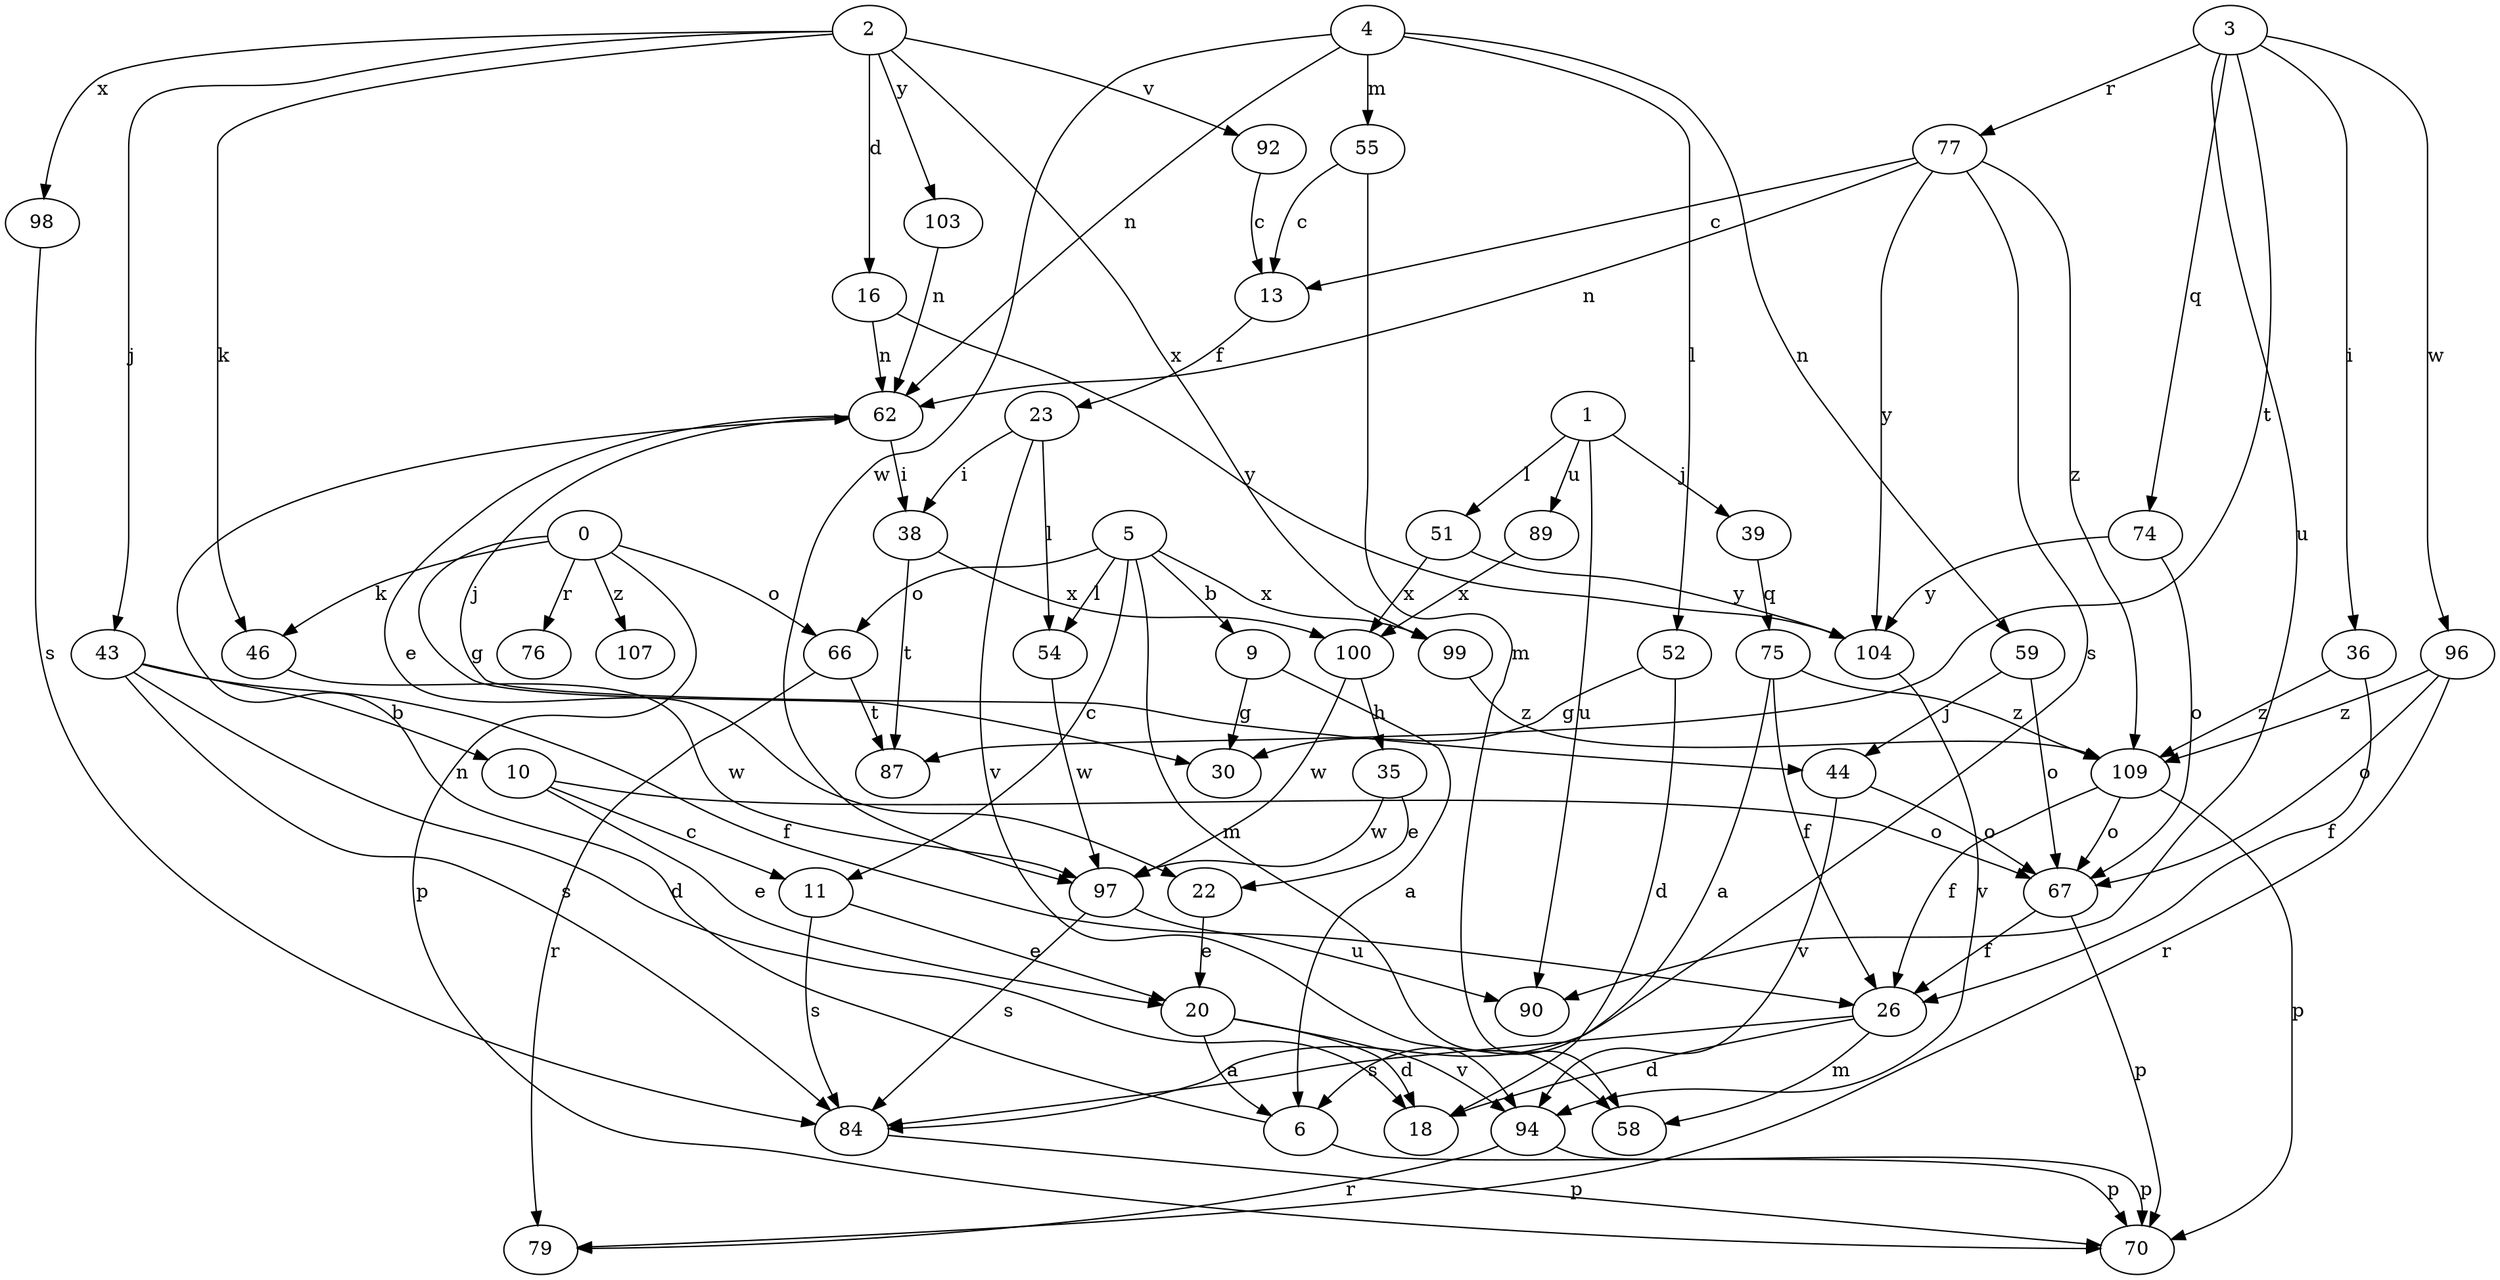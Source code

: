 strict digraph  {
2;
3;
4;
5;
6;
9;
10;
11;
13;
16;
18;
20;
22;
0;
23;
26;
30;
35;
36;
38;
39;
43;
44;
46;
51;
1;
52;
54;
55;
58;
59;
62;
66;
67;
70;
74;
75;
76;
77;
79;
84;
87;
89;
90;
92;
94;
96;
97;
98;
99;
100;
103;
104;
107;
109;
2 -> 16  [label=d];
2 -> 43  [label=j];
2 -> 46  [label=k];
2 -> 92  [label=v];
2 -> 98  [label=x];
2 -> 99  [label=x];
2 -> 103  [label=y];
3 -> 36  [label=i];
3 -> 74  [label=q];
3 -> 77  [label=r];
3 -> 87  [label=t];
3 -> 90  [label=u];
3 -> 96  [label=w];
4 -> 52  [label=l];
4 -> 55  [label=m];
4 -> 59  [label=n];
4 -> 62  [label=n];
4 -> 97  [label=w];
5 -> 9  [label=b];
5 -> 11  [label=c];
5 -> 54  [label=l];
5 -> 58  [label=m];
5 -> 66  [label=o];
5 -> 99  [label=x];
6 -> 62  [label=n];
6 -> 70  [label=p];
9 -> 6  [label=a];
9 -> 30  [label=g];
10 -> 11  [label=c];
10 -> 20  [label=e];
10 -> 67  [label=o];
11 -> 20  [label=e];
11 -> 84  [label=s];
13 -> 23  [label=f];
16 -> 62  [label=n];
16 -> 104  [label=y];
20 -> 6  [label=a];
20 -> 18  [label=d];
20 -> 94  [label=v];
22 -> 20  [label=e];
0 -> 30  [label=g];
0 -> 46  [label=k];
0 -> 66  [label=o];
0 -> 70  [label=p];
0 -> 76  [label=r];
0 -> 107  [label=z];
23 -> 38  [label=i];
23 -> 54  [label=l];
23 -> 94  [label=v];
26 -> 18  [label=d];
26 -> 58  [label=m];
26 -> 84  [label=s];
35 -> 22  [label=e];
35 -> 97  [label=w];
36 -> 26  [label=f];
36 -> 109  [label=z];
38 -> 87  [label=t];
38 -> 100  [label=x];
39 -> 75  [label=q];
43 -> 10  [label=b];
43 -> 18  [label=d];
43 -> 26  [label=f];
43 -> 84  [label=s];
44 -> 67  [label=o];
44 -> 94  [label=v];
46 -> 97  [label=w];
51 -> 100  [label=x];
51 -> 104  [label=y];
1 -> 39  [label=j];
1 -> 51  [label=l];
1 -> 89  [label=u];
1 -> 90  [label=u];
52 -> 18  [label=d];
52 -> 30  [label=g];
54 -> 97  [label=w];
55 -> 13  [label=c];
55 -> 58  [label=m];
59 -> 44  [label=j];
59 -> 67  [label=o];
62 -> 22  [label=e];
62 -> 38  [label=i];
62 -> 44  [label=j];
66 -> 79  [label=r];
66 -> 87  [label=t];
67 -> 26  [label=f];
67 -> 70  [label=p];
74 -> 67  [label=o];
74 -> 104  [label=y];
75 -> 6  [label=a];
75 -> 26  [label=f];
75 -> 109  [label=z];
77 -> 13  [label=c];
77 -> 62  [label=n];
77 -> 84  [label=s];
77 -> 104  [label=y];
77 -> 109  [label=z];
84 -> 70  [label=p];
89 -> 100  [label=x];
92 -> 13  [label=c];
94 -> 70  [label=p];
94 -> 79  [label=r];
96 -> 67  [label=o];
96 -> 79  [label=r];
96 -> 109  [label=z];
97 -> 84  [label=s];
97 -> 90  [label=u];
98 -> 84  [label=s];
99 -> 109  [label=z];
100 -> 35  [label=h];
100 -> 97  [label=w];
103 -> 62  [label=n];
104 -> 94  [label=v];
109 -> 26  [label=f];
109 -> 67  [label=o];
109 -> 70  [label=p];
}
